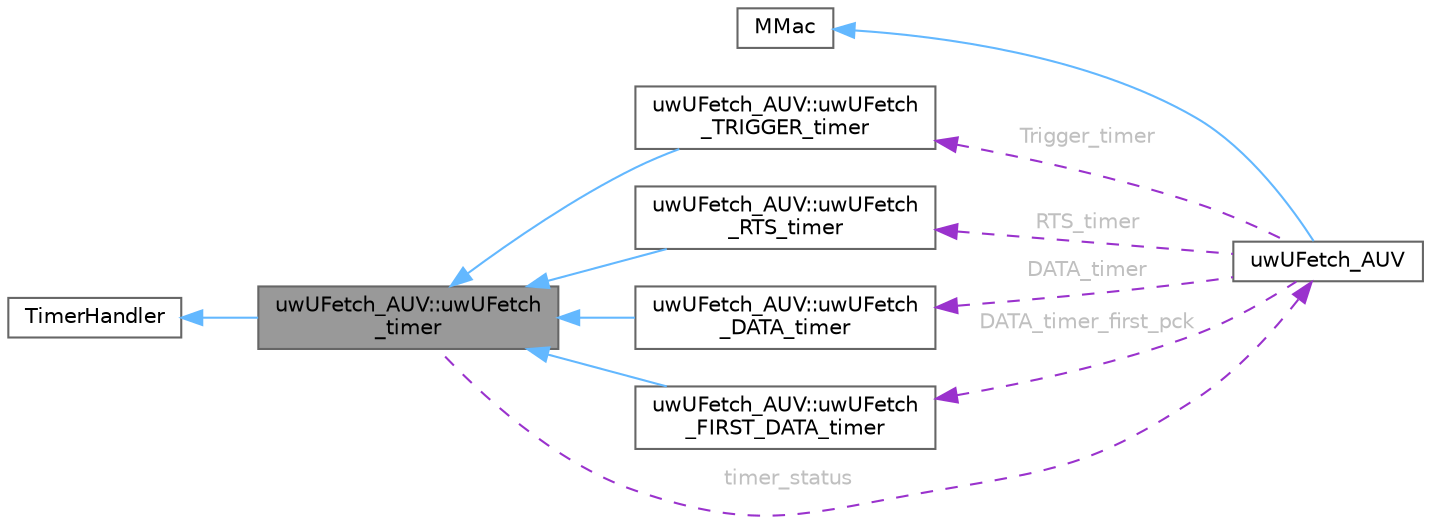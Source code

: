 digraph "uwUFetch_AUV::uwUFetch_timer"
{
 // LATEX_PDF_SIZE
  bgcolor="transparent";
  edge [fontname=Helvetica,fontsize=10,labelfontname=Helvetica,labelfontsize=10];
  node [fontname=Helvetica,fontsize=10,shape=box,height=0.2,width=0.4];
  rankdir="LR";
  Node1 [id="Node000001",label="uwUFetch_AUV::uwUFetch\l_timer",height=0.2,width=0.4,color="gray40", fillcolor="grey60", style="filled", fontcolor="black",tooltip="Class that handle the timers of AUV node."];
  Node2 -> Node1 [id="edge1_Node000001_Node000002",dir="back",color="steelblue1",style="solid",tooltip=" "];
  Node2 [id="Node000002",label="TimerHandler",height=0.2,width=0.4,color="gray40", fillcolor="white", style="filled",tooltip=" "];
  Node3 -> Node1 [id="edge2_Node000001_Node000003",dir="back",color="darkorchid3",style="dashed",tooltip=" ",label=" timer_status",fontcolor="grey" ];
  Node3 [id="Node000003",label="uwUFetch_AUV",height=0.2,width=0.4,color="gray40", fillcolor="white", style="filled",URL="$classuwUFetch__AUV.html",tooltip="Class that represent the UFetch mac layer for AUV node."];
  Node4 -> Node3 [id="edge3_Node000003_Node000004",dir="back",color="steelblue1",style="solid",tooltip=" "];
  Node4 [id="Node000004",label="MMac",height=0.2,width=0.4,color="gray40", fillcolor="white", style="filled",tooltip=" "];
  Node5 -> Node3 [id="edge4_Node000003_Node000005",dir="back",color="darkorchid3",style="dashed",tooltip=" ",label=" Trigger_timer",fontcolor="grey" ];
  Node5 [id="Node000005",label="uwUFetch_AUV::uwUFetch\l_TRIGGER_timer",height=0.2,width=0.4,color="gray40", fillcolor="white", style="filled",URL="$classuwUFetch__AUV_1_1uwUFetch__TRIGGER__timer.html",tooltip="Class inherited the method and variable of uwUFetch_timer that handle the timer of TRIGGER packets."];
  Node1 -> Node5 [id="edge5_Node000005_Node000001",dir="back",color="steelblue1",style="solid",tooltip=" "];
  Node6 -> Node3 [id="edge6_Node000003_Node000006",dir="back",color="darkorchid3",style="dashed",tooltip=" ",label=" RTS_timer",fontcolor="grey" ];
  Node6 [id="Node000006",label="uwUFetch_AUV::uwUFetch\l_RTS_timer",height=0.2,width=0.4,color="gray40", fillcolor="white", style="filled",URL="$classuwUFetch__AUV_1_1uwUFetch__RTS__timer.html",tooltip="Class inherited the method and variable of uwUFetch_timer that handle the timer of RTS packets."];
  Node1 -> Node6 [id="edge7_Node000006_Node000001",dir="back",color="steelblue1",style="solid",tooltip=" "];
  Node7 -> Node3 [id="edge8_Node000003_Node000007",dir="back",color="darkorchid3",style="dashed",tooltip=" ",label=" DATA_timer",fontcolor="grey" ];
  Node7 [id="Node000007",label="uwUFetch_AUV::uwUFetch\l_DATA_timer",height=0.2,width=0.4,color="gray40", fillcolor="white", style="filled",URL="$classuwUFetch__AUV_1_1uwUFetch__DATA__timer.html",tooltip="Class inherited the method and variable of uwUFetch_timer that handle the timer of DATA packets."];
  Node1 -> Node7 [id="edge9_Node000007_Node000001",dir="back",color="steelblue1",style="solid",tooltip=" "];
  Node8 -> Node3 [id="edge10_Node000003_Node000008",dir="back",color="darkorchid3",style="dashed",tooltip=" ",label=" DATA_timer_first_pck",fontcolor="grey" ];
  Node8 [id="Node000008",label="uwUFetch_AUV::uwUFetch\l_FIRST_DATA_timer",height=0.2,width=0.4,color="gray40", fillcolor="white", style="filled",URL="$classuwUFetch__AUV_1_1uwUFetch__FIRST__DATA__timer.html",tooltip="Class inherited the method and variable of uwUFetch_timer that handle the timer of DATA packets."];
  Node1 -> Node8 [id="edge11_Node000008_Node000001",dir="back",color="steelblue1",style="solid",tooltip=" "];
}
